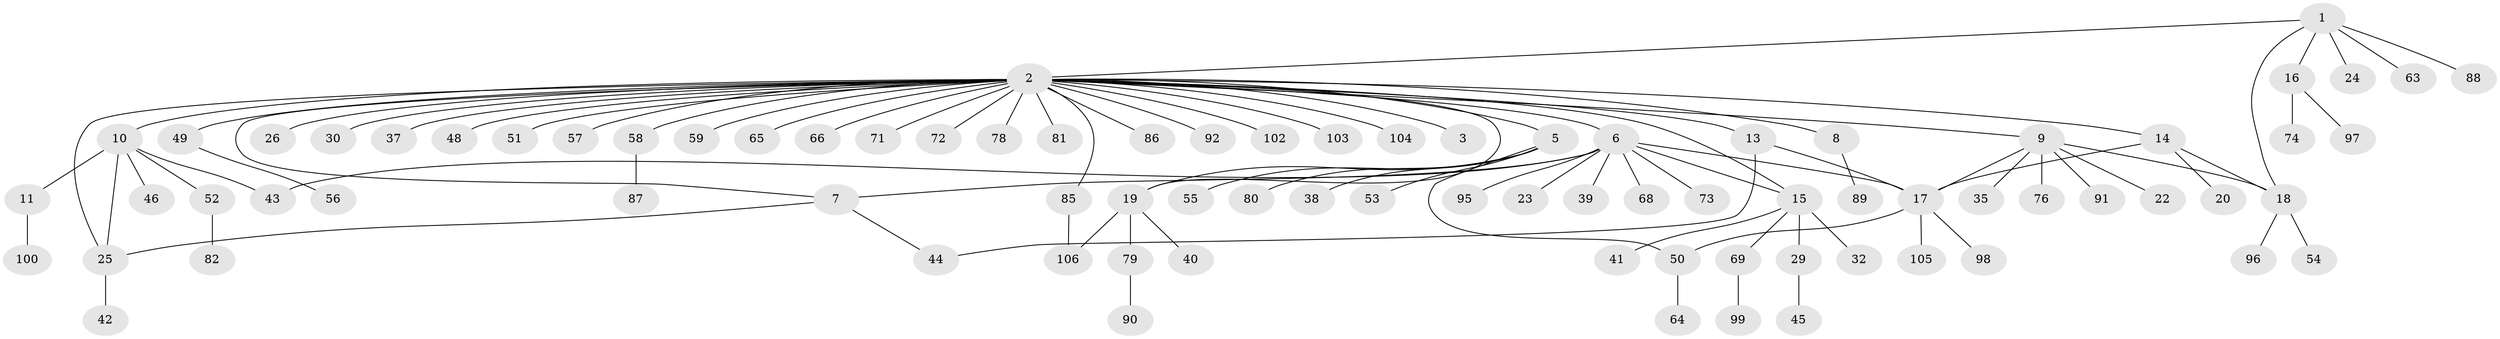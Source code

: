 // original degree distribution, {5: 0.046296296296296294, 35: 0.009259259259259259, 2: 0.1574074074074074, 3: 0.09259259259259259, 6: 0.018518518518518517, 4: 0.05555555555555555, 10: 0.009259259259259259, 7: 0.009259259259259259, 1: 0.6018518518518519}
// Generated by graph-tools (version 1.1) at 2025/11/02/27/25 16:11:12]
// undirected, 84 vertices, 97 edges
graph export_dot {
graph [start="1"]
  node [color=gray90,style=filled];
  1 [super="+4"];
  2 [super="+36"];
  3 [super="+61"];
  5 [super="+62"];
  6 [super="+12"];
  7 [super="+84"];
  8 [super="+93"];
  9 [super="+75"];
  10 [super="+33"];
  11;
  13 [super="+28"];
  14 [super="+67"];
  15 [super="+21"];
  16;
  17 [super="+77"];
  18;
  19 [super="+60"];
  20 [super="+34"];
  22;
  23;
  24;
  25 [super="+27"];
  26;
  29 [super="+31"];
  30;
  32 [super="+47"];
  35;
  37;
  38;
  39;
  40;
  41;
  42;
  43 [super="+70"];
  44;
  45;
  46;
  48;
  49;
  50 [super="+83"];
  51;
  52 [super="+107"];
  53;
  54;
  55;
  56;
  57;
  58 [super="+94"];
  59;
  63;
  64;
  65;
  66;
  68;
  69;
  71;
  72;
  73;
  74;
  76;
  78;
  79;
  80;
  81;
  82;
  85;
  86;
  87 [super="+101"];
  88;
  89;
  90;
  91;
  92;
  95;
  96;
  97;
  98;
  99;
  100;
  102;
  103;
  104;
  105;
  106 [super="+108"];
  1 -- 2;
  1 -- 16;
  1 -- 18;
  1 -- 63;
  1 -- 24;
  1 -- 88;
  2 -- 3;
  2 -- 5;
  2 -- 6;
  2 -- 7;
  2 -- 8;
  2 -- 9;
  2 -- 10;
  2 -- 13;
  2 -- 14;
  2 -- 15;
  2 -- 19;
  2 -- 25;
  2 -- 26;
  2 -- 30;
  2 -- 37;
  2 -- 48;
  2 -- 49;
  2 -- 51;
  2 -- 57;
  2 -- 58;
  2 -- 59;
  2 -- 65;
  2 -- 66;
  2 -- 71;
  2 -- 72;
  2 -- 78;
  2 -- 81;
  2 -- 85;
  2 -- 86;
  2 -- 92;
  2 -- 102;
  2 -- 103;
  2 -- 104;
  5 -- 19;
  5 -- 38;
  5 -- 53;
  5 -- 55;
  5 -- 80;
  5 -- 50;
  6 -- 68;
  6 -- 7;
  6 -- 39;
  6 -- 73;
  6 -- 15;
  6 -- 17;
  6 -- 23;
  6 -- 95;
  6 -- 43;
  7 -- 25;
  7 -- 44;
  8 -- 89;
  9 -- 17;
  9 -- 22;
  9 -- 35;
  9 -- 18;
  9 -- 91;
  9 -- 76;
  10 -- 11;
  10 -- 25;
  10 -- 43;
  10 -- 52;
  10 -- 46;
  11 -- 100;
  13 -- 17;
  13 -- 44;
  14 -- 17;
  14 -- 20;
  14 -- 18;
  15 -- 29;
  15 -- 69;
  15 -- 32;
  15 -- 41;
  16 -- 74;
  16 -- 97;
  17 -- 50;
  17 -- 105;
  17 -- 98;
  18 -- 54;
  18 -- 96;
  19 -- 40;
  19 -- 79;
  19 -- 106;
  25 -- 42;
  29 -- 45;
  49 -- 56;
  50 -- 64;
  52 -- 82;
  58 -- 87;
  69 -- 99;
  79 -- 90;
  85 -- 106;
}
